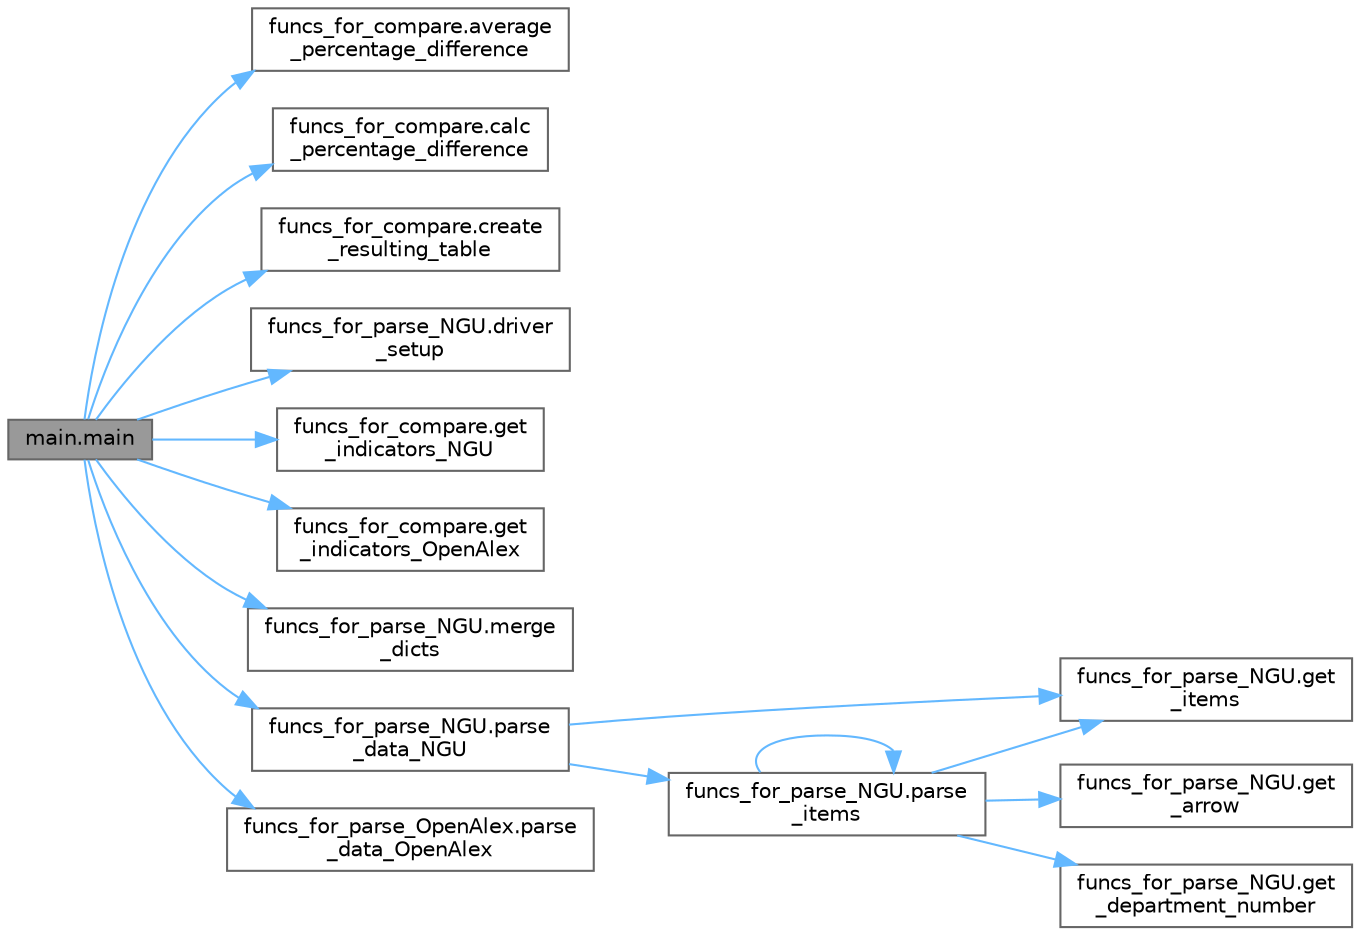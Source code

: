 digraph "main.main"
{
 // LATEX_PDF_SIZE
  bgcolor="transparent";
  edge [fontname=Helvetica,fontsize=10,labelfontname=Helvetica,labelfontsize=10];
  node [fontname=Helvetica,fontsize=10,shape=box,height=0.2,width=0.4];
  rankdir="LR";
  Node1 [id="Node000001",label="main.main",height=0.2,width=0.4,color="gray40", fillcolor="grey60", style="filled", fontcolor="black",tooltip=" "];
  Node1 -> Node2 [id="edge1_Node000001_Node000002",color="steelblue1",style="solid",tooltip=" "];
  Node2 [id="Node000002",label="funcs_for_compare.average\l_percentage_difference",height=0.2,width=0.4,color="grey40", fillcolor="white", style="filled",URL="$namespacefuncs__for__compare.html#a6db0ff474db0977c4dec1d51734dfe7d",tooltip=" "];
  Node1 -> Node3 [id="edge2_Node000001_Node000003",color="steelblue1",style="solid",tooltip=" "];
  Node3 [id="Node000003",label="funcs_for_compare.calc\l_percentage_difference",height=0.2,width=0.4,color="grey40", fillcolor="white", style="filled",URL="$namespacefuncs__for__compare.html#a2bac984a5a41867d884d20181256afb0",tooltip=" "];
  Node1 -> Node4 [id="edge3_Node000001_Node000004",color="steelblue1",style="solid",tooltip=" "];
  Node4 [id="Node000004",label="funcs_for_compare.create\l_resulting_table",height=0.2,width=0.4,color="grey40", fillcolor="white", style="filled",URL="$namespacefuncs__for__compare.html#ac6fd61c51b9fb76de2991a73b6ee25e8",tooltip=" "];
  Node1 -> Node5 [id="edge4_Node000001_Node000005",color="steelblue1",style="solid",tooltip=" "];
  Node5 [id="Node000005",label="funcs_for_parse_NGU.driver\l_setup",height=0.2,width=0.4,color="grey40", fillcolor="white", style="filled",URL="$namespacefuncs__for__parse___n_g_u.html#a4fbb47bee4f50483814aeedb07807df4",tooltip=" "];
  Node1 -> Node6 [id="edge5_Node000001_Node000006",color="steelblue1",style="solid",tooltip=" "];
  Node6 [id="Node000006",label="funcs_for_compare.get\l_indicators_NGU",height=0.2,width=0.4,color="grey40", fillcolor="white", style="filled",URL="$namespacefuncs__for__compare.html#ab6f9a6295e7b1c841ff06448c39ebb11",tooltip=" "];
  Node1 -> Node7 [id="edge6_Node000001_Node000007",color="steelblue1",style="solid",tooltip=" "];
  Node7 [id="Node000007",label="funcs_for_compare.get\l_indicators_OpenAlex",height=0.2,width=0.4,color="grey40", fillcolor="white", style="filled",URL="$namespacefuncs__for__compare.html#a20014638590f0a279b7a700b02b1dccb",tooltip=" "];
  Node1 -> Node8 [id="edge7_Node000001_Node000008",color="steelblue1",style="solid",tooltip=" "];
  Node8 [id="Node000008",label="funcs_for_parse_NGU.merge\l_dicts",height=0.2,width=0.4,color="grey40", fillcolor="white", style="filled",URL="$namespacefuncs__for__parse___n_g_u.html#ad0d13e9c392684c028c598197fe0c5b7",tooltip=" "];
  Node1 -> Node9 [id="edge8_Node000001_Node000009",color="steelblue1",style="solid",tooltip=" "];
  Node9 [id="Node000009",label="funcs_for_parse_NGU.parse\l_data_NGU",height=0.2,width=0.4,color="grey40", fillcolor="white", style="filled",URL="$namespacefuncs__for__parse___n_g_u.html#a7a71ffa3d1f2ba76e24b45e6ad639f35",tooltip=" "];
  Node9 -> Node10 [id="edge9_Node000009_Node000010",color="steelblue1",style="solid",tooltip=" "];
  Node10 [id="Node000010",label="funcs_for_parse_NGU.get\l_items",height=0.2,width=0.4,color="grey40", fillcolor="white", style="filled",URL="$namespacefuncs__for__parse___n_g_u.html#a0c54f196e30892a8ab915cc3b535d46f",tooltip=" "];
  Node9 -> Node11 [id="edge10_Node000009_Node000011",color="steelblue1",style="solid",tooltip=" "];
  Node11 [id="Node000011",label="funcs_for_parse_NGU.parse\l_items",height=0.2,width=0.4,color="grey40", fillcolor="white", style="filled",URL="$namespacefuncs__for__parse___n_g_u.html#ad57968d2b9670c98130932057bda3811",tooltip=" "];
  Node11 -> Node12 [id="edge11_Node000011_Node000012",color="steelblue1",style="solid",tooltip=" "];
  Node12 [id="Node000012",label="funcs_for_parse_NGU.get\l_arrow",height=0.2,width=0.4,color="grey40", fillcolor="white", style="filled",URL="$namespacefuncs__for__parse___n_g_u.html#a11057c8135b1d5b32d7d168c1e42d39f",tooltip=" "];
  Node11 -> Node13 [id="edge12_Node000011_Node000013",color="steelblue1",style="solid",tooltip=" "];
  Node13 [id="Node000013",label="funcs_for_parse_NGU.get\l_department_number",height=0.2,width=0.4,color="grey40", fillcolor="white", style="filled",URL="$namespacefuncs__for__parse___n_g_u.html#a6989ad3d251208e021e2b0c01bf943ab",tooltip=" "];
  Node11 -> Node10 [id="edge13_Node000011_Node000010",color="steelblue1",style="solid",tooltip=" "];
  Node11 -> Node11 [id="edge14_Node000011_Node000011",color="steelblue1",style="solid",tooltip=" "];
  Node1 -> Node14 [id="edge15_Node000001_Node000014",color="steelblue1",style="solid",tooltip=" "];
  Node14 [id="Node000014",label="funcs_for_parse_OpenAlex.parse\l_data_OpenAlex",height=0.2,width=0.4,color="grey40", fillcolor="white", style="filled",URL="$namespacefuncs__for__parse___open_alex.html#a7dd61d2a0db0925e0ba804cbe344b1b2",tooltip=" "];
}
